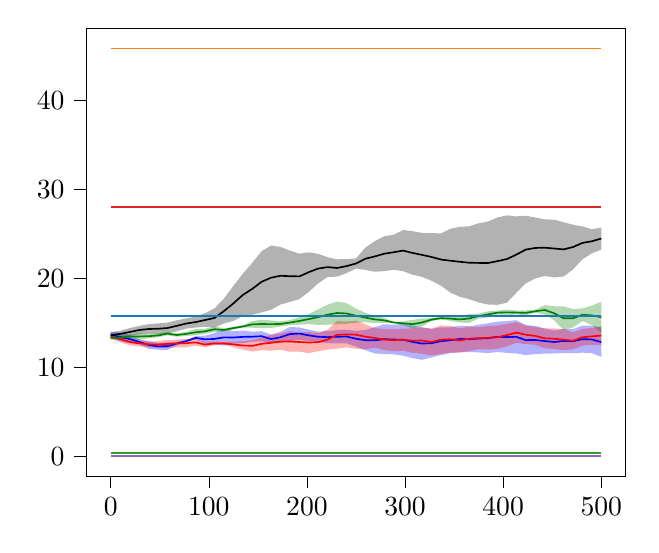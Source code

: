 % This file was created by tikzplotlib v0.9.6.
\begin{tikzpicture}

\definecolor{color0}{rgb}{0.122,0.467,0.706}
\definecolor{color1}{rgb}{1,0.498,0.055}
\definecolor{color2}{rgb}{0.173,0.627,0.173}
\definecolor{color3}{rgb}{0.839,0.153,0.157}
\definecolor{color4}{rgb}{0.58,0.404,0.741}

\begin{axis}[
tick align=outside,
tick pos=left,
x grid style={white!69.02!black},
xmin=-25, xmax=525,
xtick style={color=black},
y grid style={white!69.02!black},
ymin=-2.29, ymax=48.087,
ytick style={color=black}
]
\path [fill=blue, fill opacity=0.3]
(axis cs:0,13.996)
--(axis cs:0,13.331)
--(axis cs:9.615,12.903)
--(axis cs:19.231,12.7)
--(axis cs:28.846,12.577)
--(axis cs:38.462,12.068)
--(axis cs:48.077,11.967)
--(axis cs:57.692,11.928)
--(axis cs:67.308,12.449)
--(axis cs:76.923,12.809)
--(axis cs:86.538,13.098)
--(axis cs:96.154,12.704)
--(axis cs:105.769,12.527)
--(axis cs:115.385,12.411)
--(axis cs:125,12.622)
--(axis cs:134.615,12.698)
--(axis cs:144.231,12.861)
--(axis cs:153.846,12.918)
--(axis cs:163.462,12.65)
--(axis cs:173.077,12.752)
--(axis cs:182.692,12.91)
--(axis cs:192.308,13.088)
--(axis cs:201.923,12.934)
--(axis cs:211.538,12.842)
--(axis cs:221.154,12.696)
--(axis cs:230.769,12.668)
--(axis cs:240.385,12.68)
--(axis cs:250,12.309)
--(axis cs:259.615,11.898)
--(axis cs:269.231,11.538)
--(axis cs:278.846,11.472)
--(axis cs:288.462,11.443)
--(axis cs:298.077,11.296)
--(axis cs:307.692,11.01)
--(axis cs:317.308,10.827)
--(axis cs:326.923,11.097)
--(axis cs:336.538,11.358)
--(axis cs:346.154,11.568)
--(axis cs:355.769,11.686)
--(axis cs:365.385,11.701)
--(axis cs:375,11.666)
--(axis cs:384.615,11.579)
--(axis cs:394.231,11.711)
--(axis cs:403.846,11.601)
--(axis cs:413.462,11.539)
--(axis cs:423.077,11.357)
--(axis cs:432.692,11.474)
--(axis cs:442.308,11.526)
--(axis cs:451.923,11.54)
--(axis cs:461.538,11.597)
--(axis cs:471.154,11.564)
--(axis cs:480.769,11.631)
--(axis cs:490.385,11.579)
--(axis cs:500,11.16)
--(axis cs:500,14.469)
--(axis cs:500,14.469)
--(axis cs:490.385,14.657)
--(axis cs:480.769,14.662)
--(axis cs:471.154,14.263)
--(axis cs:461.538,14.285)
--(axis cs:451.923,14.121)
--(axis cs:442.308,14.347)
--(axis cs:432.692,14.641)
--(axis cs:423.077,14.724)
--(axis cs:413.462,15.279)
--(axis cs:403.846,15.169)
--(axis cs:394.231,15.114)
--(axis cs:384.615,14.932)
--(axis cs:375,14.769)
--(axis cs:365.385,14.583)
--(axis cs:355.769,14.663)
--(axis cs:346.154,14.475)
--(axis cs:336.538,14.474)
--(axis cs:326.923,14.292)
--(axis cs:317.308,14.48)
--(axis cs:307.692,14.671)
--(axis cs:298.077,14.871)
--(axis cs:288.462,14.769)
--(axis cs:278.846,14.823)
--(axis cs:269.231,14.501)
--(axis cs:259.615,14.172)
--(axis cs:250,14.085)
--(axis cs:240.385,14.202)
--(axis cs:230.769,14.165)
--(axis cs:221.154,14.06)
--(axis cs:211.538,13.991)
--(axis cs:201.923,14.215)
--(axis cs:192.308,14.464)
--(axis cs:182.692,14.518)
--(axis cs:173.077,13.971)
--(axis cs:163.462,13.659)
--(axis cs:153.846,14.046)
--(axis cs:144.231,13.986)
--(axis cs:134.615,14.112)
--(axis cs:125,14.048)
--(axis cs:115.385,14.29)
--(axis cs:105.769,13.821)
--(axis cs:96.154,13.547)
--(axis cs:86.538,13.487)
--(axis cs:76.923,13.045)
--(axis cs:67.308,12.859)
--(axis cs:57.692,12.783)
--(axis cs:48.077,12.704)
--(axis cs:38.462,12.936)
--(axis cs:28.846,13.126)
--(axis cs:19.231,13.64)
--(axis cs:9.615,13.877)
--(axis cs:0,13.996)
--cycle;

\path [fill=black, fill opacity=0.3]
(axis cs:0,13.925)
--(axis cs:0,13.245)
--(axis cs:9.615,13.398)
--(axis cs:19.231,13.509)
--(axis cs:28.846,13.716)
--(axis cs:38.462,13.747)
--(axis cs:48.077,13.716)
--(axis cs:57.692,13.791)
--(axis cs:67.308,14.022)
--(axis cs:76.923,14.337)
--(axis cs:86.538,14.456)
--(axis cs:96.154,14.529)
--(axis cs:105.769,14.457)
--(axis cs:115.385,14.899)
--(axis cs:125,15.201)
--(axis cs:134.615,15.722)
--(axis cs:144.231,15.884)
--(axis cs:153.846,16.156)
--(axis cs:163.462,16.437)
--(axis cs:173.077,17.038)
--(axis cs:182.692,17.341)
--(axis cs:192.308,17.648)
--(axis cs:201.923,18.454)
--(axis cs:211.538,19.43)
--(axis cs:221.154,20.134)
--(axis cs:230.769,20.175)
--(axis cs:240.385,20.561)
--(axis cs:250,21.085)
--(axis cs:259.615,20.932)
--(axis cs:269.231,20.722)
--(axis cs:278.846,20.79)
--(axis cs:288.462,20.947)
--(axis cs:298.077,20.783)
--(axis cs:307.692,20.393)
--(axis cs:317.308,20.15)
--(axis cs:326.923,19.706)
--(axis cs:336.538,19.166)
--(axis cs:346.154,18.384)
--(axis cs:355.769,17.914)
--(axis cs:365.385,17.644)
--(axis cs:375,17.267)
--(axis cs:384.615,17.042)
--(axis cs:394.231,17.004)
--(axis cs:403.846,17.245)
--(axis cs:413.462,18.35)
--(axis cs:423.077,19.41)
--(axis cs:432.692,19.973)
--(axis cs:442.308,20.25)
--(axis cs:451.923,20.087)
--(axis cs:461.538,20.189)
--(axis cs:471.154,20.978)
--(axis cs:480.769,22.118)
--(axis cs:490.385,22.793)
--(axis cs:500,23.215)
--(axis cs:500,25.691)
--(axis cs:500,25.691)
--(axis cs:490.385,25.503)
--(axis cs:480.769,25.811)
--(axis cs:471.154,26.012)
--(axis cs:461.538,26.283)
--(axis cs:451.923,26.582)
--(axis cs:442.308,26.604)
--(axis cs:432.692,26.817)
--(axis cs:423.077,27.017)
--(axis cs:413.462,26.945)
--(axis cs:403.846,27.055)
--(axis cs:394.231,26.826)
--(axis cs:384.615,26.367)
--(axis cs:375,26.163)
--(axis cs:365.385,25.827)
--(axis cs:355.769,25.776)
--(axis cs:346.154,25.545)
--(axis cs:336.538,25.026)
--(axis cs:326.923,25.068)
--(axis cs:317.308,25.082)
--(axis cs:307.692,25.28)
--(axis cs:298.077,25.418)
--(axis cs:288.462,24.885)
--(axis cs:278.846,24.713)
--(axis cs:269.231,24.167)
--(axis cs:259.615,23.441)
--(axis cs:250,22.222)
--(axis cs:240.385,22.148)
--(axis cs:230.769,22.12)
--(axis cs:221.154,22.357)
--(axis cs:211.538,22.738)
--(axis cs:201.923,22.9)
--(axis cs:192.308,22.757)
--(axis cs:182.692,23.106)
--(axis cs:173.077,23.501)
--(axis cs:163.462,23.672)
--(axis cs:153.846,23.037)
--(axis cs:144.231,21.71)
--(axis cs:134.615,20.497)
--(axis cs:125,19.124)
--(axis cs:115.385,17.702)
--(axis cs:105.769,16.599)
--(axis cs:96.154,16.065)
--(axis cs:86.538,15.681)
--(axis cs:76.923,15.476)
--(axis cs:67.308,15.263)
--(axis cs:57.692,14.996)
--(axis cs:48.077,14.918)
--(axis cs:38.462,14.829)
--(axis cs:28.846,14.628)
--(axis cs:19.231,14.389)
--(axis cs:9.615,14.087)
--(axis cs:0,13.925)
--cycle;

\path [fill=red, fill opacity=0.3]
(axis cs:0,13.737)
--(axis cs:0,13.17)
--(axis cs:9.615,12.82)
--(axis cs:19.231,12.457)
--(axis cs:28.846,12.334)
--(axis cs:38.462,12.243)
--(axis cs:48.077,12.18)
--(axis cs:57.692,12.179)
--(axis cs:67.308,12.218)
--(axis cs:76.923,12.227)
--(axis cs:86.538,12.43)
--(axis cs:96.154,12.229)
--(axis cs:105.769,12.464)
--(axis cs:115.385,12.524)
--(axis cs:125,12.238)
--(axis cs:134.615,11.975)
--(axis cs:144.231,11.759)
--(axis cs:153.846,11.924)
--(axis cs:163.462,11.854)
--(axis cs:173.077,11.964)
--(axis cs:182.692,11.734)
--(axis cs:192.308,11.745)
--(axis cs:201.923,11.584)
--(axis cs:211.538,11.797)
--(axis cs:221.154,11.978)
--(axis cs:230.769,12.077)
--(axis cs:240.385,12.234)
--(axis cs:250,12.071)
--(axis cs:259.615,12.034)
--(axis cs:269.231,12.181)
--(axis cs:278.846,11.915)
--(axis cs:288.462,11.79)
--(axis cs:298.077,11.842)
--(axis cs:307.692,11.602)
--(axis cs:317.308,11.52)
--(axis cs:326.923,11.314)
--(axis cs:336.538,11.492)
--(axis cs:346.154,11.639)
--(axis cs:355.769,11.631)
--(axis cs:365.385,11.827)
--(axis cs:375,12.029)
--(axis cs:384.615,11.978)
--(axis cs:394.231,12.069)
--(axis cs:403.846,12.337)
--(axis cs:413.462,12.727)
--(axis cs:423.077,12.592)
--(axis cs:432.692,12.524)
--(axis cs:442.308,12.125)
--(axis cs:451.923,12.032)
--(axis cs:461.538,11.916)
--(axis cs:471.154,12.01)
--(axis cs:480.769,12.426)
--(axis cs:490.385,12.507)
--(axis cs:500,12.521)
--(axis cs:500,14.596)
--(axis cs:500,14.596)
--(axis cs:490.385,14.406)
--(axis cs:480.769,14.303)
--(axis cs:471.154,13.927)
--(axis cs:461.538,14.279)
--(axis cs:451.923,14.345)
--(axis cs:442.308,14.371)
--(axis cs:432.692,14.513)
--(axis cs:423.077,14.696)
--(axis cs:413.462,15.058)
--(axis cs:403.846,14.868)
--(axis cs:394.231,14.676)
--(axis cs:384.615,14.627)
--(axis cs:375,14.496)
--(axis cs:365.385,14.564)
--(axis cs:355.769,14.356)
--(axis cs:346.154,14.644)
--(axis cs:336.538,14.692)
--(axis cs:326.923,14.34)
--(axis cs:317.308,14.463)
--(axis cs:307.692,14.364)
--(axis cs:298.077,14.319)
--(axis cs:288.462,14.265)
--(axis cs:278.846,14.289)
--(axis cs:269.231,14.387)
--(axis cs:259.615,14.818)
--(axis cs:250,15.229)
--(axis cs:240.385,15.128)
--(axis cs:230.769,15.195)
--(axis cs:221.154,14.226)
--(axis cs:211.538,13.832)
--(axis cs:201.923,13.954)
--(axis cs:192.308,13.906)
--(axis cs:182.692,14.054)
--(axis cs:173.077,13.782)
--(axis cs:163.462,13.638)
--(axis cs:153.846,13.317)
--(axis cs:144.231,13.028)
--(axis cs:134.615,12.906)
--(axis cs:125,12.863)
--(axis cs:115.385,12.833)
--(axis cs:105.769,12.883)
--(axis cs:96.154,12.853)
--(axis cs:86.538,13.147)
--(axis cs:76.923,13.169)
--(axis cs:67.308,13.117)
--(axis cs:57.692,13.05)
--(axis cs:48.077,12.92)
--(axis cs:38.462,12.898)
--(axis cs:28.846,13.027)
--(axis cs:19.231,13.218)
--(axis cs:9.615,13.485)
--(axis cs:0,13.737)
--cycle;

\path [fill=green!50!black, fill opacity=0.3]
(axis cs:0,13.486)
--(axis cs:0,13.125)
--(axis cs:9.615,13.136)
--(axis cs:19.231,13.211)
--(axis cs:28.846,13.057)
--(axis cs:38.462,13.272)
--(axis cs:48.077,13.358)
--(axis cs:57.692,13.582)
--(axis cs:67.308,13.42)
--(axis cs:76.923,13.512)
--(axis cs:86.538,13.573)
--(axis cs:96.154,13.747)
--(axis cs:105.769,13.949)
--(axis cs:115.385,14.013)
--(axis cs:125,14.232)
--(axis cs:134.615,14.444)
--(axis cs:144.231,14.44)
--(axis cs:153.846,14.373)
--(axis cs:163.462,14.412)
--(axis cs:173.077,14.552)
--(axis cs:182.692,14.736)
--(axis cs:192.308,14.784)
--(axis cs:201.923,14.842)
--(axis cs:211.538,14.754)
--(axis cs:221.154,14.777)
--(axis cs:230.769,14.813)
--(axis cs:240.385,14.87)
--(axis cs:250,14.992)
--(axis cs:259.615,15.034)
--(axis cs:269.231,14.971)
--(axis cs:278.846,14.96)
--(axis cs:288.462,14.982)
--(axis cs:298.077,14.726)
--(axis cs:307.692,14.336)
--(axis cs:317.308,14.577)
--(axis cs:326.923,15.169)
--(axis cs:336.538,15.368)
--(axis cs:346.154,15.2)
--(axis cs:355.769,15.01)
--(axis cs:365.385,14.98)
--(axis cs:375,15.46)
--(axis cs:384.615,15.593)
--(axis cs:394.231,15.908)
--(axis cs:403.846,15.839)
--(axis cs:413.462,15.924)
--(axis cs:423.077,15.814)
--(axis cs:432.692,16.126)
--(axis cs:442.308,15.884)
--(axis cs:451.923,15.279)
--(axis cs:461.538,14.171)
--(axis cs:471.154,14.463)
--(axis cs:480.769,15.177)
--(axis cs:490.385,14.729)
--(axis cs:500,13.87)
--(axis cs:500,17.357)
--(axis cs:500,17.357)
--(axis cs:490.385,16.91)
--(axis cs:480.769,16.598)
--(axis cs:471.154,16.524)
--(axis cs:461.538,16.82)
--(axis cs:451.923,16.849)
--(axis cs:442.308,16.967)
--(axis cs:432.692,16.441)
--(axis cs:423.077,16.389)
--(axis cs:413.462,16.354)
--(axis cs:403.846,16.484)
--(axis cs:394.231,16.349)
--(axis cs:384.615,16.277)
--(axis cs:375,16.026)
--(axis cs:365.385,15.961)
--(axis cs:355.769,15.725)
--(axis cs:346.154,15.716)
--(axis cs:336.538,15.646)
--(axis cs:326.923,15.52)
--(axis cs:317.308,15.465)
--(axis cs:307.692,15.323)
--(axis cs:298.077,15.131)
--(axis cs:288.462,15.064)
--(axis cs:278.846,15.556)
--(axis cs:269.231,15.764)
--(axis cs:259.615,16.103)
--(axis cs:250,16.574)
--(axis cs:240.385,17.201)
--(axis cs:230.769,17.37)
--(axis cs:221.154,17.032)
--(axis cs:211.538,16.505)
--(axis cs:201.923,15.97)
--(axis cs:192.308,15.606)
--(axis cs:182.692,15.288)
--(axis cs:173.077,15.164)
--(axis cs:163.462,15.253)
--(axis cs:153.846,15.331)
--(axis cs:144.231,15.182)
--(axis cs:134.615,14.698)
--(axis cs:125,14.551)
--(axis cs:115.385,14.355)
--(axis cs:105.769,14.582)
--(axis cs:96.154,14.313)
--(axis cs:86.538,14.27)
--(axis cs:76.923,13.963)
--(axis cs:67.308,13.81)
--(axis cs:57.692,13.964)
--(axis cs:48.077,13.78)
--(axis cs:38.462,13.69)
--(axis cs:28.846,13.851)
--(axis cs:19.231,13.668)
--(axis cs:9.615,13.493)
--(axis cs:0,13.486)
--cycle;

\addplot [semithick, blue]
table {%
0 13.664
9.615 13.39
19.231 13.17
28.846 12.851
38.462 12.502
48.077 12.335
57.692 12.355
67.308 12.654
76.923 12.927
86.538 13.292
96.154 13.126
105.769 13.174
115.385 13.351
125 13.335
134.615 13.405
144.231 13.424
153.846 13.482
163.462 13.155
173.077 13.361
182.692 13.714
192.308 13.776
201.923 13.574
211.538 13.416
221.154 13.378
230.769 13.417
240.385 13.441
250 13.197
259.615 13.035
269.231 13.02
278.846 13.147
288.462 13.106
298.077 13.084
307.692 12.84
317.308 12.654
326.923 12.695
336.538 12.916
346.154 13.021
355.769 13.174
365.385 13.142
375 13.218
384.615 13.256
394.231 13.412
403.846 13.385
413.462 13.409
423.077 13.041
432.692 13.058
442.308 12.936
451.923 12.831
461.538 12.941
471.154 12.913
480.769 13.147
490.385 13.118
500 12.815
};
\addplot [semithick, black]
table {%
0 13.585
9.615 13.742
19.231 13.949
28.846 14.172
38.462 14.288
48.077 14.317
57.692 14.394
67.308 14.643
76.923 14.907
86.538 15.068
96.154 15.297
105.769 15.528
115.385 16.301
125 17.162
134.615 18.11
144.231 18.797
153.846 19.596
163.462 20.055
173.077 20.27
182.692 20.223
192.308 20.202
201.923 20.677
211.538 21.084
221.154 21.245
230.769 21.147
240.385 21.355
250 21.653
259.615 22.186
269.231 22.445
278.846 22.752
288.462 22.916
298.077 23.1
307.692 22.836
317.308 22.616
326.923 22.387
336.538 22.096
346.154 21.965
355.769 21.845
365.385 21.736
375 21.715
384.615 21.705
394.231 21.915
403.846 22.15
413.462 22.647
423.077 23.213
432.692 23.395
442.308 23.427
451.923 23.335
461.538 23.236
471.154 23.495
480.769 23.964
490.385 24.148
500 24.453
};
\addplot [semithick, red]
table {%
0 13.454
9.615 13.153
19.231 12.838
28.846 12.68
38.462 12.571
48.077 12.55
57.692 12.615
67.308 12.668
76.923 12.698
86.538 12.788
96.154 12.541
105.769 12.673
115.385 12.679
125 12.551
134.615 12.44
144.231 12.393
153.846 12.621
163.462 12.746
173.077 12.873
182.692 12.894
192.308 12.826
201.923 12.769
211.538 12.814
221.154 13.102
230.769 13.636
240.385 13.681
250 13.65
259.615 13.426
269.231 13.284
278.846 13.102
288.462 13.027
298.077 13.08
307.692 12.983
317.308 12.992
326.923 12.827
336.538 13.092
346.154 13.141
355.769 12.994
365.385 13.196
375 13.263
384.615 13.302
394.231 13.373
403.846 13.602
413.462 13.892
423.077 13.644
432.692 13.519
442.308 13.248
451.923 13.189
461.538 13.098
471.154 12.968
480.769 13.365
490.385 13.456
500 13.559
};
\addplot [semithick, green!50!black]
table {%
0 13.306
9.615 13.314
19.231 13.439
28.846 13.454
38.462 13.481
48.077 13.569
57.692 13.773
67.308 13.615
76.923 13.738
86.538 13.922
96.154 14.03
105.769 14.265
115.385 14.184
125 14.391
134.615 14.571
144.231 14.811
153.846 14.852
163.462 14.833
173.077 14.858
182.692 15.012
192.308 15.195
201.923 15.406
211.538 15.63
221.154 15.905
230.769 16.091
240.385 16.035
250 15.783
259.615 15.568
269.231 15.368
278.846 15.258
288.462 15.023
298.077 14.929
307.692 14.829
317.308 15.021
326.923 15.345
336.538 15.507
346.154 15.458
355.769 15.368
365.385 15.471
375 15.743
384.615 15.935
394.231 16.128
403.846 16.162
413.462 16.139
423.077 16.101
432.692 16.284
442.308 16.426
451.923 16.064
461.538 15.496
471.154 15.494
480.769 15.887
490.385 15.82
500 15.613
};
\addplot [semithick, color0]
table {%
0 15.784
9.615 15.784
19.231 15.784
28.846 15.784
38.462 15.784
48.077 15.784
57.692 15.784
67.308 15.784
76.923 15.784
86.538 15.784
96.154 15.784
105.769 15.784
115.385 15.784
125 15.784
134.615 15.784
144.231 15.784
153.846 15.784
163.462 15.784
173.077 15.784
182.692 15.784
192.308 15.784
201.923 15.784
211.538 15.784
221.154 15.784
230.769 15.784
240.385 15.784
250 15.784
259.615 15.784
269.231 15.784
278.846 15.784
288.462 15.784
298.077 15.784
307.692 15.784
317.308 15.784
326.923 15.784
336.538 15.784
346.154 15.784
355.769 15.784
365.385 15.784
375 15.784
384.615 15.784
394.231 15.784
403.846 15.784
413.462 15.784
423.077 15.784
432.692 15.784
442.308 15.784
451.923 15.784
461.538 15.784
471.154 15.784
480.769 15.784
490.385 15.784
500 15.784
};
\addplot [semithick, color1]
table {%
0 45.797
9.615 45.797
19.231 45.797
28.846 45.797
38.462 45.797
48.077 45.797
57.692 45.797
67.308 45.797
76.923 45.797
86.538 45.797
96.154 45.797
105.769 45.797
115.385 45.797
125 45.797
134.615 45.797
144.231 45.797
153.846 45.797
163.462 45.797
173.077 45.797
182.692 45.797
192.308 45.797
201.923 45.797
211.538 45.797
221.154 45.797
230.769 45.797
240.385 45.797
250 45.797
259.615 45.797
269.231 45.797
278.846 45.797
288.462 45.797
298.077 45.797
307.692 45.797
317.308 45.797
326.923 45.797
336.538 45.797
346.154 45.797
355.769 45.797
365.385 45.797
375 45.797
384.615 45.797
394.231 45.797
403.846 45.797
413.462 45.797
423.077 45.797
432.692 45.797
442.308 45.797
451.923 45.797
461.538 45.797
471.154 45.797
480.769 45.797
490.385 45.797
500 45.797
};
\addplot [semithick, color2]
table {%
0 0.352
9.615 0.352
19.231 0.352
28.846 0.352
38.462 0.352
48.077 0.352
57.692 0.352
67.308 0.352
76.923 0.352
86.538 0.352
96.154 0.352
105.769 0.352
115.385 0.352
125 0.352
134.615 0.352
144.231 0.352
153.846 0.352
163.462 0.352
173.077 0.352
182.692 0.352
192.308 0.352
201.923 0.352
211.538 0.352
221.154 0.352
230.769 0.352
240.385 0.352
250 0.352
259.615 0.352
269.231 0.352
278.846 0.352
288.462 0.352
298.077 0.352
307.692 0.352
317.308 0.352
326.923 0.352
336.538 0.352
346.154 0.352
355.769 0.352
365.385 0.352
375 0.352
384.615 0.352
394.231 0.352
403.846 0.352
413.462 0.352
423.077 0.352
432.692 0.352
442.308 0.352
451.923 0.352
461.538 0.352
471.154 0.352
480.769 0.352
490.385 0.352
500 0.352
};
\addplot [semithick, color3]
table {%
0 28
9.615 28
19.231 28
28.846 28
38.462 28
48.077 28
57.692 28
67.308 28
76.923 28
86.538 28
96.154 28
105.769 28
115.385 28
125 28
134.615 28
144.231 28
153.846 28
163.462 28
173.077 28
182.692 28
192.308 28
201.923 28
211.538 28
221.154 28
230.769 28
240.385 28
250 28
259.615 28
269.231 28
278.846 28
288.462 28
298.077 28
307.692 28
317.308 28
326.923 28
336.538 28
346.154 28
355.769 28
365.385 28
375 28
384.615 28
394.231 28
403.846 28
413.462 28
423.077 28
432.692 28
442.308 28
451.923 28
461.538 28
471.154 28
480.769 28
490.385 28
500 28
};
\addplot [semithick, color4]
table {%
0 0
9.615 0
19.231 0
28.846 0
38.462 0
48.077 0
57.692 0
67.308 0
76.923 0
86.538 0
96.154 0
105.769 0
115.385 0
125 0
134.615 0
144.231 0
153.846 0
163.462 0
173.077 0
182.692 0
192.308 0
201.923 0
211.538 0
221.154 0
230.769 0
240.385 0
250 0
259.615 0
269.231 0
278.846 0
288.462 0
298.077 0
307.692 0
317.308 0
326.923 0
336.538 0
346.154 0
355.769 0
365.385 0
375 0
384.615 0
394.231 0
403.846 0
413.462 0
423.077 0
432.692 0
442.308 0
451.923 0
461.538 0
471.154 0
480.769 0
490.385 0
500 0
};
\end{axis}

\end{tikzpicture}
